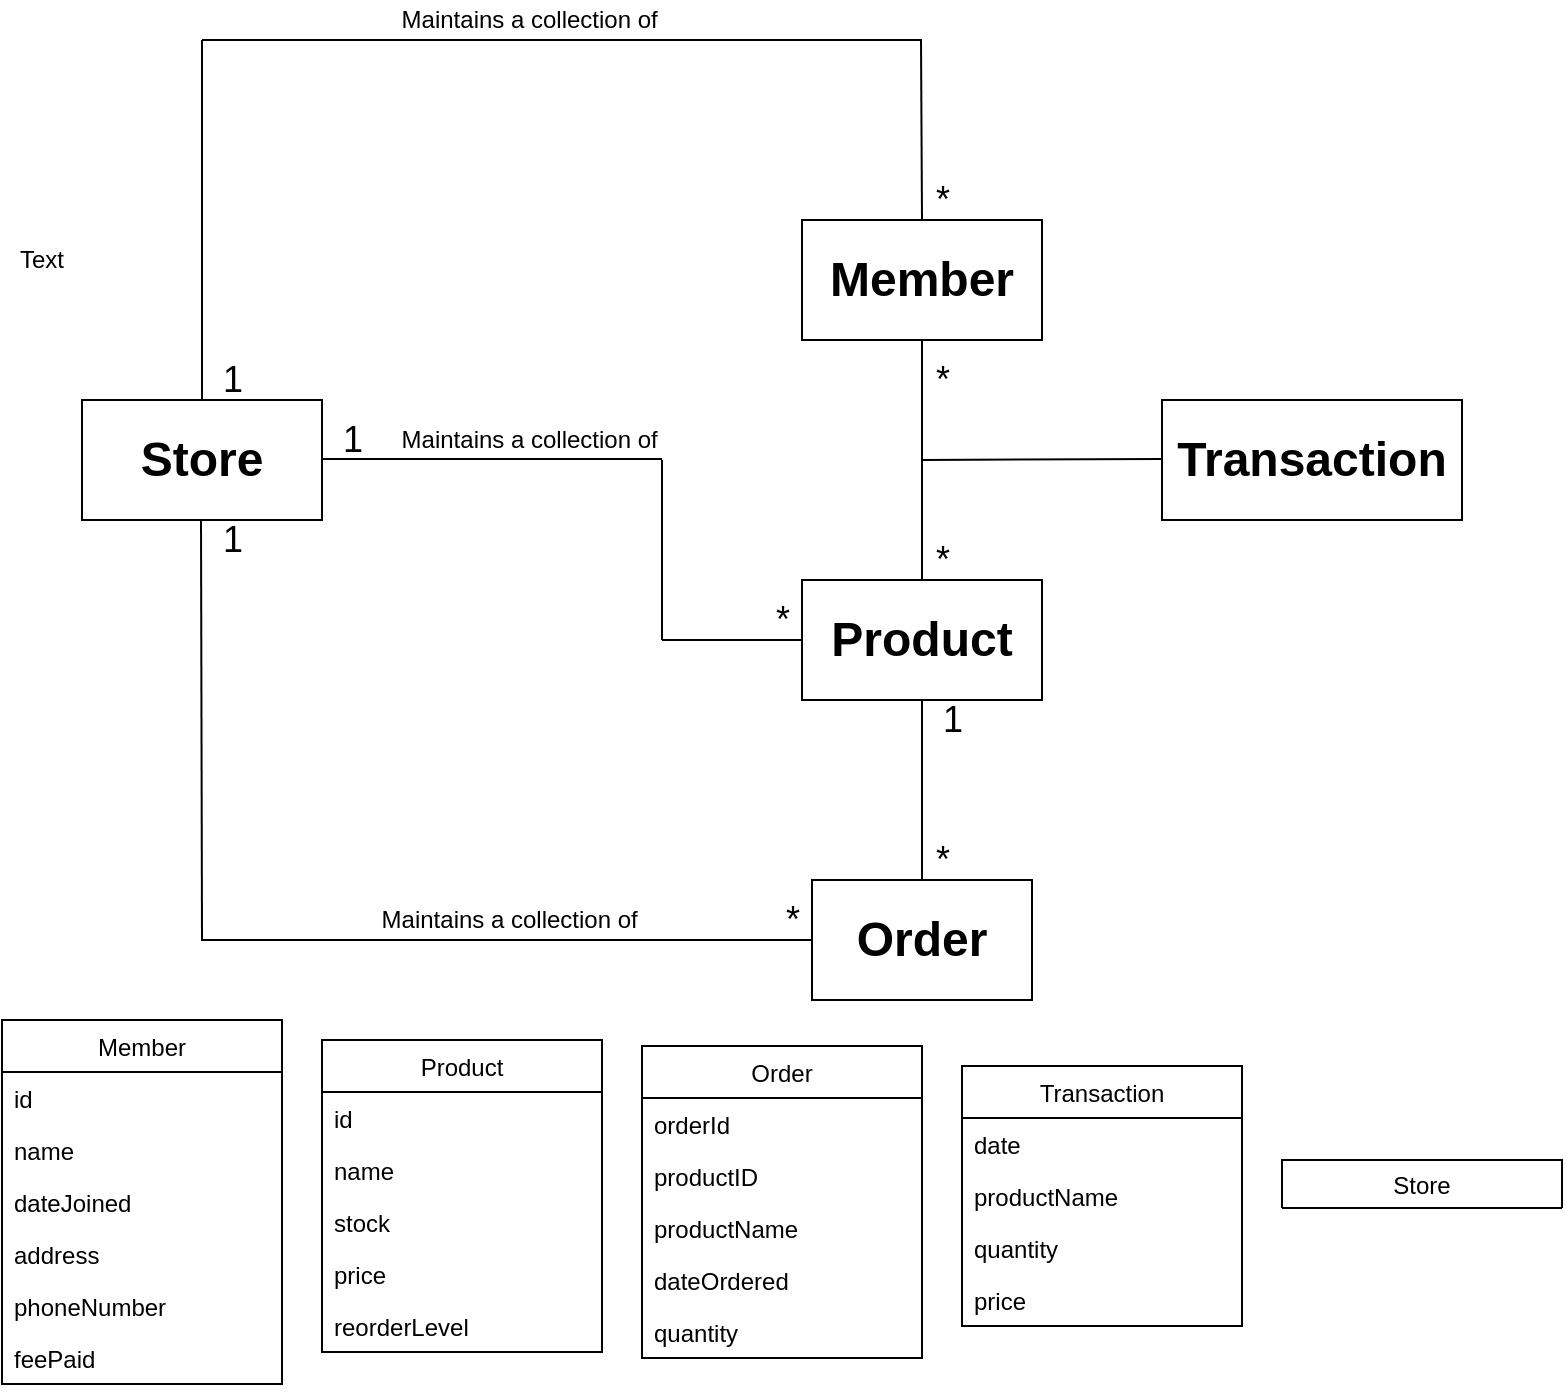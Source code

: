 <mxfile version="14.4.3" type="device"><diagram id="NGVt-PK0GdDwowWmxHHl" name="Page-1"><mxGraphModel dx="1278" dy="607" grid="1" gridSize="10" guides="1" tooltips="1" connect="1" arrows="1" fold="1" page="1" pageScale="1" pageWidth="850" pageHeight="1100" math="0" shadow="0"><root><mxCell id="0"/><mxCell id="1" parent="0"/><mxCell id="KQdW28G9rkEbCoIIs_qm-1" value="&lt;font style=&quot;font-size: 24px&quot;&gt;&lt;b&gt;Store&lt;/b&gt;&lt;/font&gt;" style="rounded=0;whiteSpace=wrap;html=1;" parent="1" vertex="1"><mxGeometry x="80" y="220" width="120" height="60" as="geometry"/></mxCell><mxCell id="KQdW28G9rkEbCoIIs_qm-2" value="&lt;font style=&quot;font-size: 24px&quot;&gt;&lt;b&gt;Member&lt;/b&gt;&lt;/font&gt;" style="rounded=0;whiteSpace=wrap;html=1;" parent="1" vertex="1"><mxGeometry x="440" y="130" width="120" height="60" as="geometry"/></mxCell><mxCell id="KQdW28G9rkEbCoIIs_qm-3" value="&lt;font style=&quot;font-size: 24px&quot;&gt;&lt;b&gt;Product&lt;/b&gt;&lt;/font&gt;" style="rounded=0;whiteSpace=wrap;html=1;" parent="1" vertex="1"><mxGeometry x="440" y="310" width="120" height="60" as="geometry"/></mxCell><mxCell id="KQdW28G9rkEbCoIIs_qm-4" value="&lt;font style=&quot;font-size: 24px&quot;&gt;&lt;b&gt;Transaction&lt;/b&gt;&lt;/font&gt;" style="rounded=0;whiteSpace=wrap;html=1;" parent="1" vertex="1"><mxGeometry x="620" y="220" width="150" height="60" as="geometry"/></mxCell><mxCell id="23kCZ1E_0CukkQm_gFSn-2" value="" style="endArrow=none;html=1;" parent="1" edge="1"><mxGeometry width="50" height="50" relative="1" as="geometry"><mxPoint x="140" y="220" as="sourcePoint"/><mxPoint x="140" y="40" as="targetPoint"/></mxGeometry></mxCell><mxCell id="23kCZ1E_0CukkQm_gFSn-3" value="&lt;font style=&quot;font-size: 24px&quot;&gt;&lt;b&gt;Order&lt;/b&gt;&lt;/font&gt;" style="rounded=0;whiteSpace=wrap;html=1;" parent="1" vertex="1"><mxGeometry x="445" y="460" width="110" height="60" as="geometry"/></mxCell><mxCell id="23kCZ1E_0CukkQm_gFSn-4" value="" style="endArrow=none;html=1;" parent="1" edge="1"><mxGeometry width="50" height="50" relative="1" as="geometry"><mxPoint x="140" y="40" as="sourcePoint"/><mxPoint x="500" y="40" as="targetPoint"/></mxGeometry></mxCell><mxCell id="23kCZ1E_0CukkQm_gFSn-5" value="" style="endArrow=none;html=1;" parent="1" edge="1"><mxGeometry width="50" height="50" relative="1" as="geometry"><mxPoint x="500" y="130" as="sourcePoint"/><mxPoint x="499.5" y="40" as="targetPoint"/></mxGeometry></mxCell><mxCell id="23kCZ1E_0CukkQm_gFSn-6" value="" style="endArrow=none;html=1;" parent="1" edge="1"><mxGeometry width="50" height="50" relative="1" as="geometry"><mxPoint x="500" y="310" as="sourcePoint"/><mxPoint x="500" y="190" as="targetPoint"/></mxGeometry></mxCell><mxCell id="23kCZ1E_0CukkQm_gFSn-7" value="&lt;font style=&quot;font-size: 18px&quot;&gt;*&lt;/font&gt;" style="text;html=1;align=center;verticalAlign=middle;resizable=0;points=[];autosize=1;" parent="1" vertex="1"><mxGeometry x="500" y="200" width="20" height="20" as="geometry"/></mxCell><mxCell id="23kCZ1E_0CukkQm_gFSn-8" value="" style="endArrow=none;html=1;exitX=0.5;exitY=0;exitDx=0;exitDy=0;" parent="1" source="23kCZ1E_0CukkQm_gFSn-3" edge="1"><mxGeometry width="50" height="50" relative="1" as="geometry"><mxPoint x="500" y="550" as="sourcePoint"/><mxPoint x="500" y="370" as="targetPoint"/></mxGeometry></mxCell><mxCell id="23kCZ1E_0CukkQm_gFSn-9" value="" style="endArrow=none;html=1;" parent="1" edge="1"><mxGeometry width="50" height="50" relative="1" as="geometry"><mxPoint x="500" y="250" as="sourcePoint"/><mxPoint x="620" y="249.5" as="targetPoint"/></mxGeometry></mxCell><mxCell id="23kCZ1E_0CukkQm_gFSn-10" value="" style="endArrow=none;html=1;" parent="1" edge="1"><mxGeometry width="50" height="50" relative="1" as="geometry"><mxPoint x="200" y="249.5" as="sourcePoint"/><mxPoint x="370" y="249.5" as="targetPoint"/></mxGeometry></mxCell><mxCell id="23kCZ1E_0CukkQm_gFSn-11" value="" style="endArrow=none;html=1;" parent="1" edge="1"><mxGeometry width="50" height="50" relative="1" as="geometry"><mxPoint x="370" y="340" as="sourcePoint"/><mxPoint x="370" y="250" as="targetPoint"/></mxGeometry></mxCell><mxCell id="23kCZ1E_0CukkQm_gFSn-12" value="" style="endArrow=none;html=1;entryX=0;entryY=0.5;entryDx=0;entryDy=0;" parent="1" target="KQdW28G9rkEbCoIIs_qm-3" edge="1"><mxGeometry width="50" height="50" relative="1" as="geometry"><mxPoint x="370" y="340" as="sourcePoint"/><mxPoint x="370" y="160" as="targetPoint"/></mxGeometry></mxCell><mxCell id="23kCZ1E_0CukkQm_gFSn-13" value="" style="endArrow=none;html=1;" parent="1" edge="1"><mxGeometry width="50" height="50" relative="1" as="geometry"><mxPoint x="140" y="490" as="sourcePoint"/><mxPoint x="139.5" y="280" as="targetPoint"/></mxGeometry></mxCell><mxCell id="23kCZ1E_0CukkQm_gFSn-14" value="" style="endArrow=none;html=1;entryX=0;entryY=0.5;entryDx=0;entryDy=0;" parent="1" target="23kCZ1E_0CukkQm_gFSn-3" edge="1"><mxGeometry width="50" height="50" relative="1" as="geometry"><mxPoint x="139.5" y="490" as="sourcePoint"/><mxPoint x="139.5" y="310" as="targetPoint"/></mxGeometry></mxCell><mxCell id="23kCZ1E_0CukkQm_gFSn-15" value="&lt;font style=&quot;font-size: 18px&quot;&gt;*&lt;/font&gt;" style="text;html=1;align=center;verticalAlign=middle;resizable=0;points=[];autosize=1;" parent="1" vertex="1"><mxGeometry x="500" y="290" width="20" height="20" as="geometry"/></mxCell><mxCell id="23kCZ1E_0CukkQm_gFSn-16" value="&lt;font style=&quot;font-size: 18px&quot;&gt;*&lt;/font&gt;" style="text;html=1;align=center;verticalAlign=middle;resizable=0;points=[];autosize=1;" parent="1" vertex="1"><mxGeometry x="500" y="440" width="20" height="20" as="geometry"/></mxCell><mxCell id="23kCZ1E_0CukkQm_gFSn-17" value="&lt;font style=&quot;font-size: 18px&quot;&gt;*&lt;/font&gt;" style="text;html=1;align=center;verticalAlign=middle;resizable=0;points=[];autosize=1;" parent="1" vertex="1"><mxGeometry x="500" y="110" width="20" height="20" as="geometry"/></mxCell><mxCell id="23kCZ1E_0CukkQm_gFSn-18" value="&lt;font style=&quot;font-size: 18px&quot;&gt;*&lt;/font&gt;" style="text;html=1;align=center;verticalAlign=middle;resizable=0;points=[];autosize=1;" parent="1" vertex="1"><mxGeometry x="420" y="320" width="20" height="20" as="geometry"/></mxCell><mxCell id="23kCZ1E_0CukkQm_gFSn-19" value="&lt;font style=&quot;font-size: 18px&quot;&gt;*&lt;/font&gt;" style="text;html=1;align=center;verticalAlign=middle;resizable=0;points=[];autosize=1;" parent="1" vertex="1"><mxGeometry x="425" y="470" width="20" height="20" as="geometry"/></mxCell><mxCell id="23kCZ1E_0CukkQm_gFSn-20" value="&lt;font style=&quot;font-size: 18px&quot;&gt;1&lt;/font&gt;" style="text;html=1;align=center;verticalAlign=middle;resizable=0;points=[];autosize=1;" parent="1" vertex="1"><mxGeometry x="500" y="370" width="30" height="20" as="geometry"/></mxCell><mxCell id="23kCZ1E_0CukkQm_gFSn-21" value="&lt;font style=&quot;font-size: 18px&quot;&gt;1&lt;/font&gt;" style="text;html=1;align=center;verticalAlign=middle;resizable=0;points=[];autosize=1;" parent="1" vertex="1"><mxGeometry x="140" y="200" width="30" height="20" as="geometry"/></mxCell><mxCell id="23kCZ1E_0CukkQm_gFSn-22" value="&lt;font style=&quot;font-size: 18px&quot;&gt;1&lt;/font&gt;" style="text;html=1;align=center;verticalAlign=middle;resizable=0;points=[];autosize=1;" parent="1" vertex="1"><mxGeometry x="200" y="230" width="30" height="20" as="geometry"/></mxCell><mxCell id="23kCZ1E_0CukkQm_gFSn-23" value="&lt;font style=&quot;font-size: 18px&quot;&gt;1&lt;/font&gt;" style="text;html=1;align=center;verticalAlign=middle;resizable=0;points=[];autosize=1;" parent="1" vertex="1"><mxGeometry x="140" y="280" width="30" height="20" as="geometry"/></mxCell><mxCell id="23kCZ1E_0CukkQm_gFSn-24" value="Maintains a collection of&amp;nbsp;" style="text;html=1;align=center;verticalAlign=middle;resizable=0;points=[];autosize=1;" parent="1" vertex="1"><mxGeometry x="230" y="20" width="150" height="20" as="geometry"/></mxCell><mxCell id="23kCZ1E_0CukkQm_gFSn-25" value="Maintains a collection of&amp;nbsp;" style="text;html=1;align=center;verticalAlign=middle;resizable=0;points=[];autosize=1;" parent="1" vertex="1"><mxGeometry x="230" y="230" width="150" height="20" as="geometry"/></mxCell><mxCell id="23kCZ1E_0CukkQm_gFSn-26" value="Maintains a collection of&amp;nbsp;" style="text;html=1;align=center;verticalAlign=middle;resizable=0;points=[];autosize=1;" parent="1" vertex="1"><mxGeometry x="220" y="470" width="150" height="20" as="geometry"/></mxCell><mxCell id="mDR_qyYHPPVNFVaFH7Nx-1" value="Text" style="text;html=1;strokeColor=none;fillColor=none;align=center;verticalAlign=middle;whiteSpace=wrap;rounded=0;" vertex="1" parent="1"><mxGeometry x="40" y="140" width="40" height="20" as="geometry"/></mxCell><mxCell id="mDR_qyYHPPVNFVaFH7Nx-2" value="Member" style="swimlane;fontStyle=0;childLayout=stackLayout;horizontal=1;startSize=26;fillColor=none;horizontalStack=0;resizeParent=1;resizeParentMax=0;resizeLast=0;collapsible=1;marginBottom=0;" vertex="1" parent="1"><mxGeometry x="40" y="530" width="140" height="182" as="geometry"/></mxCell><mxCell id="mDR_qyYHPPVNFVaFH7Nx-3" value="id" style="text;strokeColor=none;fillColor=none;align=left;verticalAlign=top;spacingLeft=4;spacingRight=4;overflow=hidden;rotatable=0;points=[[0,0.5],[1,0.5]];portConstraint=eastwest;" vertex="1" parent="mDR_qyYHPPVNFVaFH7Nx-2"><mxGeometry y="26" width="140" height="26" as="geometry"/></mxCell><mxCell id="mDR_qyYHPPVNFVaFH7Nx-4" value="name" style="text;strokeColor=none;fillColor=none;align=left;verticalAlign=top;spacingLeft=4;spacingRight=4;overflow=hidden;rotatable=0;points=[[0,0.5],[1,0.5]];portConstraint=eastwest;" vertex="1" parent="mDR_qyYHPPVNFVaFH7Nx-2"><mxGeometry y="52" width="140" height="26" as="geometry"/></mxCell><mxCell id="mDR_qyYHPPVNFVaFH7Nx-5" value="dateJoined" style="text;strokeColor=none;fillColor=none;align=left;verticalAlign=top;spacingLeft=4;spacingRight=4;overflow=hidden;rotatable=0;points=[[0,0.5],[1,0.5]];portConstraint=eastwest;" vertex="1" parent="mDR_qyYHPPVNFVaFH7Nx-2"><mxGeometry y="78" width="140" height="26" as="geometry"/></mxCell><mxCell id="mDR_qyYHPPVNFVaFH7Nx-6" value="address" style="text;strokeColor=none;fillColor=none;align=left;verticalAlign=top;spacingLeft=4;spacingRight=4;overflow=hidden;rotatable=0;points=[[0,0.5],[1,0.5]];portConstraint=eastwest;" vertex="1" parent="mDR_qyYHPPVNFVaFH7Nx-2"><mxGeometry y="104" width="140" height="26" as="geometry"/></mxCell><mxCell id="mDR_qyYHPPVNFVaFH7Nx-7" value="phoneNumber" style="text;strokeColor=none;fillColor=none;align=left;verticalAlign=top;spacingLeft=4;spacingRight=4;overflow=hidden;rotatable=0;points=[[0,0.5],[1,0.5]];portConstraint=eastwest;" vertex="1" parent="mDR_qyYHPPVNFVaFH7Nx-2"><mxGeometry y="130" width="140" height="26" as="geometry"/></mxCell><mxCell id="mDR_qyYHPPVNFVaFH7Nx-8" value="feePaid" style="text;strokeColor=none;fillColor=none;align=left;verticalAlign=top;spacingLeft=4;spacingRight=4;overflow=hidden;rotatable=0;points=[[0,0.5],[1,0.5]];portConstraint=eastwest;" vertex="1" parent="mDR_qyYHPPVNFVaFH7Nx-2"><mxGeometry y="156" width="140" height="26" as="geometry"/></mxCell><mxCell id="mDR_qyYHPPVNFVaFH7Nx-9" value="Product" style="swimlane;fontStyle=0;childLayout=stackLayout;horizontal=1;startSize=26;fillColor=none;horizontalStack=0;resizeParent=1;resizeParentMax=0;resizeLast=0;collapsible=1;marginBottom=0;" vertex="1" parent="1"><mxGeometry x="200" y="540" width="140" height="156" as="geometry"/></mxCell><mxCell id="mDR_qyYHPPVNFVaFH7Nx-10" value="id" style="text;strokeColor=none;fillColor=none;align=left;verticalAlign=top;spacingLeft=4;spacingRight=4;overflow=hidden;rotatable=0;points=[[0,0.5],[1,0.5]];portConstraint=eastwest;" vertex="1" parent="mDR_qyYHPPVNFVaFH7Nx-9"><mxGeometry y="26" width="140" height="26" as="geometry"/></mxCell><mxCell id="mDR_qyYHPPVNFVaFH7Nx-11" value="name" style="text;strokeColor=none;fillColor=none;align=left;verticalAlign=top;spacingLeft=4;spacingRight=4;overflow=hidden;rotatable=0;points=[[0,0.5],[1,0.5]];portConstraint=eastwest;" vertex="1" parent="mDR_qyYHPPVNFVaFH7Nx-9"><mxGeometry y="52" width="140" height="26" as="geometry"/></mxCell><mxCell id="mDR_qyYHPPVNFVaFH7Nx-12" value="stock" style="text;strokeColor=none;fillColor=none;align=left;verticalAlign=top;spacingLeft=4;spacingRight=4;overflow=hidden;rotatable=0;points=[[0,0.5],[1,0.5]];portConstraint=eastwest;" vertex="1" parent="mDR_qyYHPPVNFVaFH7Nx-9"><mxGeometry y="78" width="140" height="26" as="geometry"/></mxCell><mxCell id="mDR_qyYHPPVNFVaFH7Nx-13" value="price" style="text;strokeColor=none;fillColor=none;align=left;verticalAlign=top;spacingLeft=4;spacingRight=4;overflow=hidden;rotatable=0;points=[[0,0.5],[1,0.5]];portConstraint=eastwest;" vertex="1" parent="mDR_qyYHPPVNFVaFH7Nx-9"><mxGeometry y="104" width="140" height="26" as="geometry"/></mxCell><mxCell id="mDR_qyYHPPVNFVaFH7Nx-14" value="reorderLevel" style="text;strokeColor=none;fillColor=none;align=left;verticalAlign=top;spacingLeft=4;spacingRight=4;overflow=hidden;rotatable=0;points=[[0,0.5],[1,0.5]];portConstraint=eastwest;" vertex="1" parent="mDR_qyYHPPVNFVaFH7Nx-9"><mxGeometry y="130" width="140" height="26" as="geometry"/></mxCell><mxCell id="mDR_qyYHPPVNFVaFH7Nx-16" value="Order" style="swimlane;fontStyle=0;childLayout=stackLayout;horizontal=1;startSize=26;fillColor=none;horizontalStack=0;resizeParent=1;resizeParentMax=0;resizeLast=0;collapsible=1;marginBottom=0;" vertex="1" parent="1"><mxGeometry x="360" y="543" width="140" height="156" as="geometry"/></mxCell><mxCell id="mDR_qyYHPPVNFVaFH7Nx-17" value="orderId" style="text;strokeColor=none;fillColor=none;align=left;verticalAlign=top;spacingLeft=4;spacingRight=4;overflow=hidden;rotatable=0;points=[[0,0.5],[1,0.5]];portConstraint=eastwest;" vertex="1" parent="mDR_qyYHPPVNFVaFH7Nx-16"><mxGeometry y="26" width="140" height="26" as="geometry"/></mxCell><mxCell id="mDR_qyYHPPVNFVaFH7Nx-20" value="productID" style="text;strokeColor=none;fillColor=none;align=left;verticalAlign=top;spacingLeft=4;spacingRight=4;overflow=hidden;rotatable=0;points=[[0,0.5],[1,0.5]];portConstraint=eastwest;" vertex="1" parent="mDR_qyYHPPVNFVaFH7Nx-16"><mxGeometry y="52" width="140" height="26" as="geometry"/></mxCell><mxCell id="mDR_qyYHPPVNFVaFH7Nx-18" value="productName" style="text;strokeColor=none;fillColor=none;align=left;verticalAlign=top;spacingLeft=4;spacingRight=4;overflow=hidden;rotatable=0;points=[[0,0.5],[1,0.5]];portConstraint=eastwest;" vertex="1" parent="mDR_qyYHPPVNFVaFH7Nx-16"><mxGeometry y="78" width="140" height="26" as="geometry"/></mxCell><mxCell id="mDR_qyYHPPVNFVaFH7Nx-19" value="dateOrdered" style="text;strokeColor=none;fillColor=none;align=left;verticalAlign=top;spacingLeft=4;spacingRight=4;overflow=hidden;rotatable=0;points=[[0,0.5],[1,0.5]];portConstraint=eastwest;" vertex="1" parent="mDR_qyYHPPVNFVaFH7Nx-16"><mxGeometry y="104" width="140" height="26" as="geometry"/></mxCell><mxCell id="mDR_qyYHPPVNFVaFH7Nx-21" value="quantity" style="text;strokeColor=none;fillColor=none;align=left;verticalAlign=top;spacingLeft=4;spacingRight=4;overflow=hidden;rotatable=0;points=[[0,0.5],[1,0.5]];portConstraint=eastwest;" vertex="1" parent="mDR_qyYHPPVNFVaFH7Nx-16"><mxGeometry y="130" width="140" height="26" as="geometry"/></mxCell><mxCell id="mDR_qyYHPPVNFVaFH7Nx-22" value="Transaction" style="swimlane;fontStyle=0;childLayout=stackLayout;horizontal=1;startSize=26;fillColor=none;horizontalStack=0;resizeParent=1;resizeParentMax=0;resizeLast=0;collapsible=1;marginBottom=0;" vertex="1" parent="1"><mxGeometry x="520" y="553" width="140" height="130" as="geometry"/></mxCell><mxCell id="mDR_qyYHPPVNFVaFH7Nx-23" value="date" style="text;strokeColor=none;fillColor=none;align=left;verticalAlign=top;spacingLeft=4;spacingRight=4;overflow=hidden;rotatable=0;points=[[0,0.5],[1,0.5]];portConstraint=eastwest;" vertex="1" parent="mDR_qyYHPPVNFVaFH7Nx-22"><mxGeometry y="26" width="140" height="26" as="geometry"/></mxCell><mxCell id="mDR_qyYHPPVNFVaFH7Nx-24" value="productName" style="text;strokeColor=none;fillColor=none;align=left;verticalAlign=top;spacingLeft=4;spacingRight=4;overflow=hidden;rotatable=0;points=[[0,0.5],[1,0.5]];portConstraint=eastwest;" vertex="1" parent="mDR_qyYHPPVNFVaFH7Nx-22"><mxGeometry y="52" width="140" height="26" as="geometry"/></mxCell><mxCell id="mDR_qyYHPPVNFVaFH7Nx-25" value="quantity" style="text;strokeColor=none;fillColor=none;align=left;verticalAlign=top;spacingLeft=4;spacingRight=4;overflow=hidden;rotatable=0;points=[[0,0.5],[1,0.5]];portConstraint=eastwest;" vertex="1" parent="mDR_qyYHPPVNFVaFH7Nx-22"><mxGeometry y="78" width="140" height="26" as="geometry"/></mxCell><mxCell id="mDR_qyYHPPVNFVaFH7Nx-26" value="price" style="text;strokeColor=none;fillColor=none;align=left;verticalAlign=top;spacingLeft=4;spacingRight=4;overflow=hidden;rotatable=0;points=[[0,0.5],[1,0.5]];portConstraint=eastwest;" vertex="1" parent="mDR_qyYHPPVNFVaFH7Nx-22"><mxGeometry y="104" width="140" height="26" as="geometry"/></mxCell><mxCell id="mDR_qyYHPPVNFVaFH7Nx-28" value="Store" style="swimlane;fontStyle=0;childLayout=stackLayout;horizontal=1;startSize=26;fillColor=none;horizontalStack=0;resizeParent=1;resizeParentMax=0;resizeLast=0;collapsible=1;marginBottom=0;" vertex="1" parent="1"><mxGeometry x="680" y="600" width="140" height="24" as="geometry"/></mxCell></root></mxGraphModel></diagram></mxfile>